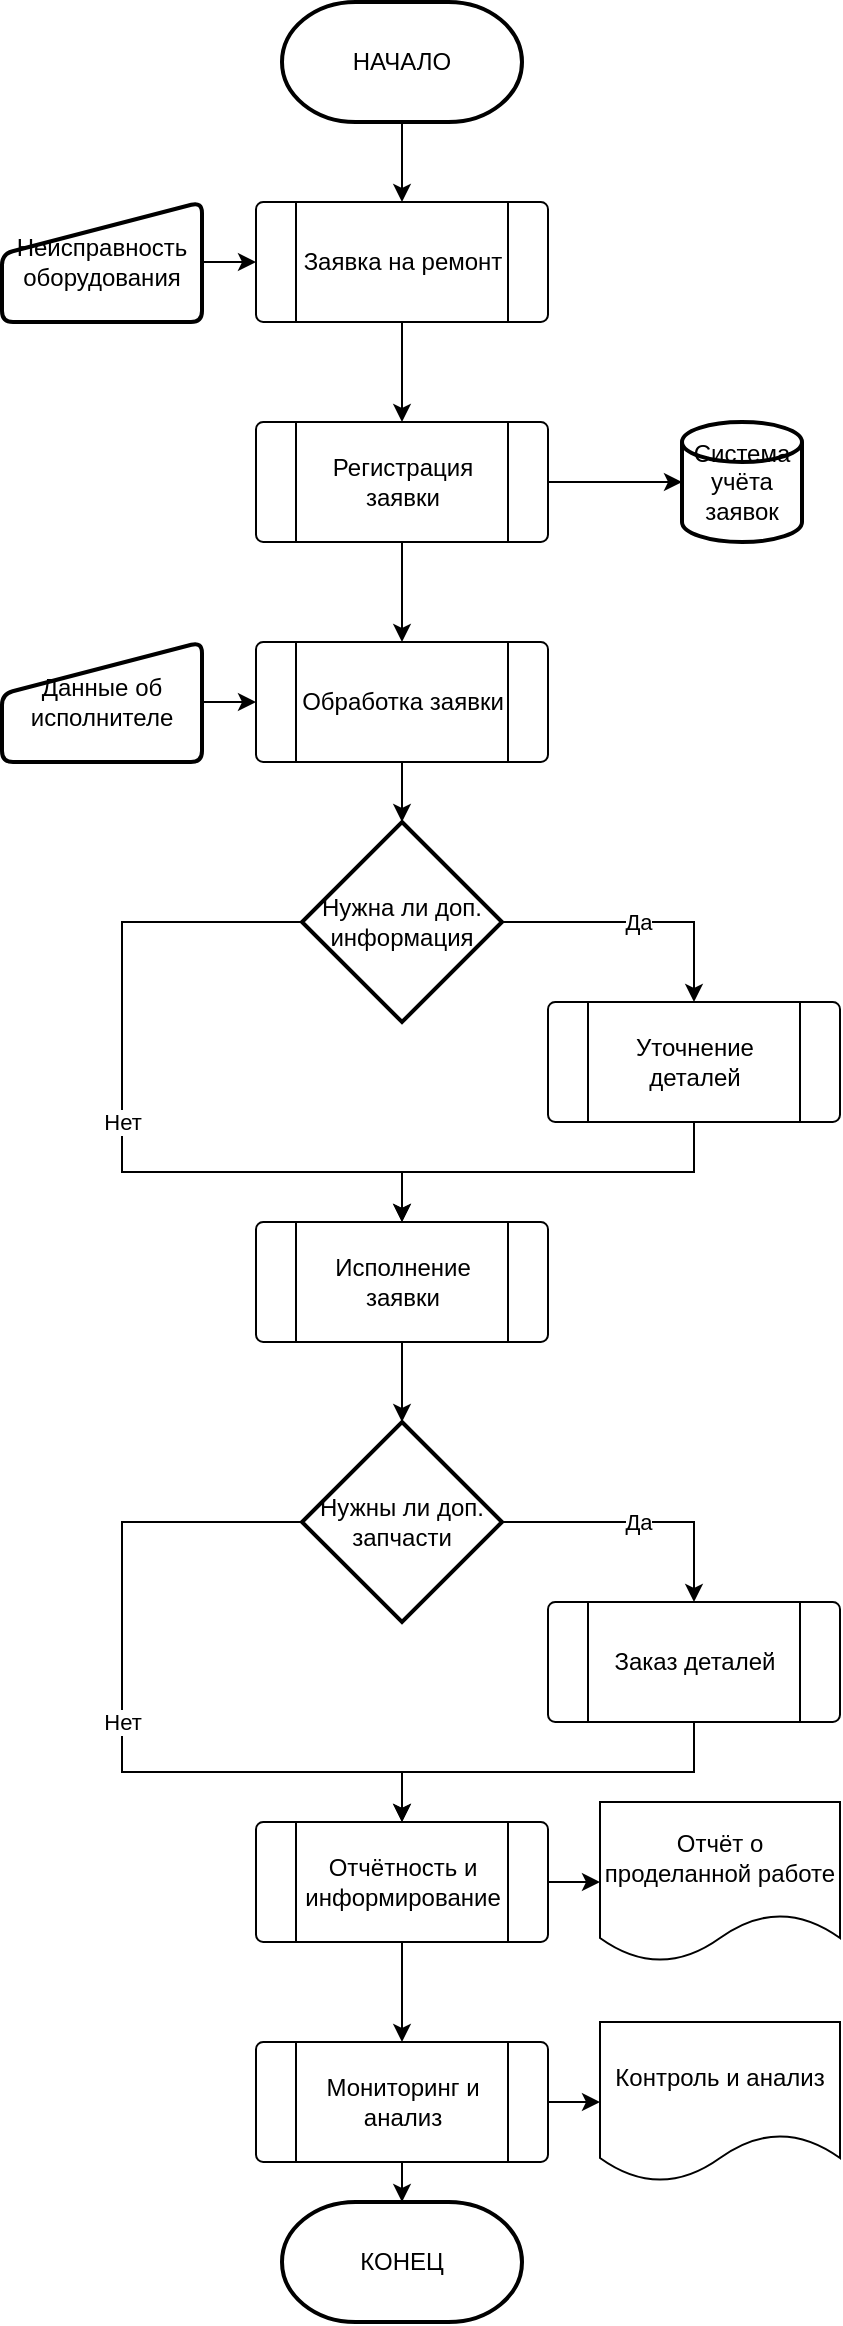 <mxfile version="24.7.12">
  <diagram name="Страница — 1" id="z2zp8tSmay-PPMMp7xWp">
    <mxGraphModel dx="1500" dy="1096" grid="1" gridSize="10" guides="1" tooltips="1" connect="1" arrows="1" fold="1" page="1" pageScale="1" pageWidth="827" pageHeight="1169" math="0" shadow="0">
      <root>
        <mxCell id="0" />
        <mxCell id="1" parent="0" />
        <mxCell id="pMbzNak7ciGRYGk5_XEA-6" style="edgeStyle=orthogonalEdgeStyle;rounded=0;orthogonalLoop=1;jettySize=auto;html=1;exitX=0.5;exitY=1;exitDx=0;exitDy=0;exitPerimeter=0;entryX=0.5;entryY=0;entryDx=0;entryDy=0;" edge="1" parent="1" source="mE65ukutE-l8m1F4Th3E-1" target="mE65ukutE-l8m1F4Th3E-2">
          <mxGeometry relative="1" as="geometry" />
        </mxCell>
        <mxCell id="mE65ukutE-l8m1F4Th3E-1" value="НАЧАЛО" style="strokeWidth=2;html=1;shape=mxgraph.flowchart.terminator;whiteSpace=wrap;" parent="1" vertex="1">
          <mxGeometry x="360" y="4" width="120" height="60" as="geometry" />
        </mxCell>
        <mxCell id="pMbzNak7ciGRYGk5_XEA-8" style="edgeStyle=orthogonalEdgeStyle;rounded=0;orthogonalLoop=1;jettySize=auto;html=1;exitX=0.5;exitY=1;exitDx=0;exitDy=0;entryX=0.5;entryY=0;entryDx=0;entryDy=0;" edge="1" parent="1" source="mE65ukutE-l8m1F4Th3E-2" target="pMbzNak7ciGRYGk5_XEA-3">
          <mxGeometry relative="1" as="geometry" />
        </mxCell>
        <mxCell id="mE65ukutE-l8m1F4Th3E-2" value="Заявка на ремонт" style="verticalLabelPosition=middle;verticalAlign=middle;html=1;shape=process;whiteSpace=wrap;rounded=1;size=0.14;arcSize=6;labelPosition=center;align=center;" parent="1" vertex="1">
          <mxGeometry x="347" y="104" width="146" height="60" as="geometry" />
        </mxCell>
        <mxCell id="pMbzNak7ciGRYGk5_XEA-9" style="edgeStyle=orthogonalEdgeStyle;rounded=0;orthogonalLoop=1;jettySize=auto;html=1;exitX=1;exitY=0.5;exitDx=0;exitDy=0;entryX=0;entryY=0.5;entryDx=0;entryDy=0;" edge="1" parent="1" source="mE65ukutE-l8m1F4Th3E-3" target="mE65ukutE-l8m1F4Th3E-2">
          <mxGeometry relative="1" as="geometry" />
        </mxCell>
        <mxCell id="mE65ukutE-l8m1F4Th3E-3" value="Неисправность оборудования" style="html=1;strokeWidth=2;shape=manualInput;whiteSpace=wrap;rounded=1;size=26;arcSize=11;" parent="1" vertex="1">
          <mxGeometry x="220" y="104" width="100" height="60" as="geometry" />
        </mxCell>
        <mxCell id="pMbzNak7ciGRYGk5_XEA-11" style="edgeStyle=orthogonalEdgeStyle;rounded=0;orthogonalLoop=1;jettySize=auto;html=1;exitX=0.5;exitY=1;exitDx=0;exitDy=0;" edge="1" parent="1" source="pMbzNak7ciGRYGk5_XEA-3" target="pMbzNak7ciGRYGk5_XEA-10">
          <mxGeometry relative="1" as="geometry" />
        </mxCell>
        <mxCell id="pMbzNak7ciGRYGk5_XEA-3" value="Регистрация заявки" style="verticalLabelPosition=middle;verticalAlign=middle;html=1;shape=process;whiteSpace=wrap;rounded=1;size=0.14;arcSize=6;labelPosition=center;align=center;" vertex="1" parent="1">
          <mxGeometry x="347" y="214" width="146" height="60" as="geometry" />
        </mxCell>
        <mxCell id="pMbzNak7ciGRYGk5_XEA-4" value="Система учёта заявок" style="strokeWidth=2;html=1;shape=mxgraph.flowchart.database;whiteSpace=wrap;" vertex="1" parent="1">
          <mxGeometry x="560" y="214" width="60" height="60" as="geometry" />
        </mxCell>
        <mxCell id="pMbzNak7ciGRYGk5_XEA-7" style="edgeStyle=orthogonalEdgeStyle;rounded=0;orthogonalLoop=1;jettySize=auto;html=1;exitX=1;exitY=0.5;exitDx=0;exitDy=0;entryX=0;entryY=0.5;entryDx=0;entryDy=0;entryPerimeter=0;" edge="1" parent="1" source="pMbzNak7ciGRYGk5_XEA-3" target="pMbzNak7ciGRYGk5_XEA-4">
          <mxGeometry relative="1" as="geometry" />
        </mxCell>
        <mxCell id="pMbzNak7ciGRYGk5_XEA-10" value="Обработка заявки" style="verticalLabelPosition=middle;verticalAlign=middle;html=1;shape=process;whiteSpace=wrap;rounded=1;size=0.14;arcSize=6;labelPosition=center;align=center;" vertex="1" parent="1">
          <mxGeometry x="347" y="324" width="146" height="60" as="geometry" />
        </mxCell>
        <mxCell id="pMbzNak7ciGRYGk5_XEA-13" style="edgeStyle=orthogonalEdgeStyle;rounded=0;orthogonalLoop=1;jettySize=auto;html=1;exitX=1;exitY=0.5;exitDx=0;exitDy=0;entryX=0;entryY=0.5;entryDx=0;entryDy=0;" edge="1" parent="1" source="pMbzNak7ciGRYGk5_XEA-12" target="pMbzNak7ciGRYGk5_XEA-10">
          <mxGeometry relative="1" as="geometry" />
        </mxCell>
        <mxCell id="pMbzNak7ciGRYGk5_XEA-12" value="Данные об исполнителе" style="html=1;strokeWidth=2;shape=manualInput;whiteSpace=wrap;rounded=1;size=26;arcSize=11;" vertex="1" parent="1">
          <mxGeometry x="220" y="324" width="100" height="60" as="geometry" />
        </mxCell>
        <mxCell id="pMbzNak7ciGRYGk5_XEA-17" value="Да" style="edgeStyle=orthogonalEdgeStyle;rounded=0;orthogonalLoop=1;jettySize=auto;html=1;exitX=1;exitY=0.5;exitDx=0;exitDy=0;exitPerimeter=0;entryX=0.5;entryY=0;entryDx=0;entryDy=0;" edge="1" parent="1" source="pMbzNak7ciGRYGk5_XEA-14" target="pMbzNak7ciGRYGk5_XEA-16">
          <mxGeometry relative="1" as="geometry" />
        </mxCell>
        <mxCell id="pMbzNak7ciGRYGk5_XEA-19" value="Нет" style="edgeStyle=orthogonalEdgeStyle;rounded=0;orthogonalLoop=1;jettySize=auto;html=1;exitX=0;exitY=0.5;exitDx=0;exitDy=0;exitPerimeter=0;entryX=0.5;entryY=0;entryDx=0;entryDy=0;" edge="1" parent="1" source="pMbzNak7ciGRYGk5_XEA-14" target="pMbzNak7ciGRYGk5_XEA-21">
          <mxGeometry relative="1" as="geometry">
            <mxPoint x="410" y="614" as="targetPoint" />
            <Array as="points">
              <mxPoint x="280" y="464" />
              <mxPoint x="280" y="589" />
              <mxPoint x="420" y="589" />
            </Array>
          </mxGeometry>
        </mxCell>
        <mxCell id="pMbzNak7ciGRYGk5_XEA-14" value="Нужна ли доп. информация" style="strokeWidth=2;html=1;shape=mxgraph.flowchart.decision;whiteSpace=wrap;" vertex="1" parent="1">
          <mxGeometry x="370" y="414" width="100" height="100" as="geometry" />
        </mxCell>
        <mxCell id="pMbzNak7ciGRYGk5_XEA-20" style="edgeStyle=orthogonalEdgeStyle;rounded=0;orthogonalLoop=1;jettySize=auto;html=1;exitX=0.5;exitY=1;exitDx=0;exitDy=0;entryX=0.5;entryY=0;entryDx=0;entryDy=0;" edge="1" parent="1" source="pMbzNak7ciGRYGk5_XEA-16" target="pMbzNak7ciGRYGk5_XEA-21">
          <mxGeometry relative="1" as="geometry">
            <mxPoint x="420" y="614" as="targetPoint" />
          </mxGeometry>
        </mxCell>
        <mxCell id="pMbzNak7ciGRYGk5_XEA-16" value="Уточнение деталей" style="verticalLabelPosition=middle;verticalAlign=middle;html=1;shape=process;whiteSpace=wrap;rounded=1;size=0.14;arcSize=6;labelPosition=center;align=center;" vertex="1" parent="1">
          <mxGeometry x="493" y="504" width="146" height="60" as="geometry" />
        </mxCell>
        <mxCell id="pMbzNak7ciGRYGk5_XEA-18" style="edgeStyle=orthogonalEdgeStyle;rounded=0;orthogonalLoop=1;jettySize=auto;html=1;exitX=0.5;exitY=1;exitDx=0;exitDy=0;entryX=0.5;entryY=0;entryDx=0;entryDy=0;entryPerimeter=0;" edge="1" parent="1" source="pMbzNak7ciGRYGk5_XEA-10" target="pMbzNak7ciGRYGk5_XEA-14">
          <mxGeometry relative="1" as="geometry" />
        </mxCell>
        <mxCell id="pMbzNak7ciGRYGk5_XEA-21" value="Исполнение заявки" style="verticalLabelPosition=middle;verticalAlign=middle;html=1;shape=process;whiteSpace=wrap;rounded=1;size=0.14;arcSize=6;labelPosition=center;align=center;" vertex="1" parent="1">
          <mxGeometry x="347" y="614" width="146" height="60" as="geometry" />
        </mxCell>
        <mxCell id="pMbzNak7ciGRYGk5_XEA-23" value="Да" style="edgeStyle=orthogonalEdgeStyle;rounded=0;orthogonalLoop=1;jettySize=auto;html=1;exitX=1;exitY=0.5;exitDx=0;exitDy=0;exitPerimeter=0;entryX=0.5;entryY=0;entryDx=0;entryDy=0;" edge="1" parent="1" source="pMbzNak7ciGRYGk5_XEA-25" target="pMbzNak7ciGRYGk5_XEA-27">
          <mxGeometry relative="1" as="geometry" />
        </mxCell>
        <mxCell id="pMbzNak7ciGRYGk5_XEA-24" value="Нет" style="edgeStyle=orthogonalEdgeStyle;rounded=0;orthogonalLoop=1;jettySize=auto;html=1;exitX=0;exitY=0.5;exitDx=0;exitDy=0;exitPerimeter=0;entryX=0.5;entryY=0;entryDx=0;entryDy=0;" edge="1" parent="1" source="pMbzNak7ciGRYGk5_XEA-25" target="pMbzNak7ciGRYGk5_XEA-28">
          <mxGeometry relative="1" as="geometry">
            <mxPoint x="410" y="914" as="targetPoint" />
            <Array as="points">
              <mxPoint x="280" y="764" />
              <mxPoint x="280" y="889" />
              <mxPoint x="420" y="889" />
            </Array>
          </mxGeometry>
        </mxCell>
        <mxCell id="pMbzNak7ciGRYGk5_XEA-25" value="Нужны ли доп. запчасти" style="strokeWidth=2;html=1;shape=mxgraph.flowchart.decision;whiteSpace=wrap;" vertex="1" parent="1">
          <mxGeometry x="370" y="714" width="100" height="100" as="geometry" />
        </mxCell>
        <mxCell id="pMbzNak7ciGRYGk5_XEA-26" style="edgeStyle=orthogonalEdgeStyle;rounded=0;orthogonalLoop=1;jettySize=auto;html=1;exitX=0.5;exitY=1;exitDx=0;exitDy=0;entryX=0.5;entryY=0;entryDx=0;entryDy=0;" edge="1" parent="1" source="pMbzNak7ciGRYGk5_XEA-27" target="pMbzNak7ciGRYGk5_XEA-28">
          <mxGeometry relative="1" as="geometry">
            <mxPoint x="420" y="914" as="targetPoint" />
          </mxGeometry>
        </mxCell>
        <mxCell id="pMbzNak7ciGRYGk5_XEA-27" value="Заказ деталей" style="verticalLabelPosition=middle;verticalAlign=middle;html=1;shape=process;whiteSpace=wrap;rounded=1;size=0.14;arcSize=6;labelPosition=center;align=center;" vertex="1" parent="1">
          <mxGeometry x="493" y="804" width="146" height="60" as="geometry" />
        </mxCell>
        <mxCell id="pMbzNak7ciGRYGk5_XEA-35" style="edgeStyle=orthogonalEdgeStyle;rounded=0;orthogonalLoop=1;jettySize=auto;html=1;exitX=0.5;exitY=1;exitDx=0;exitDy=0;entryX=0.5;entryY=0;entryDx=0;entryDy=0;" edge="1" parent="1" source="pMbzNak7ciGRYGk5_XEA-28" target="pMbzNak7ciGRYGk5_XEA-31">
          <mxGeometry relative="1" as="geometry" />
        </mxCell>
        <mxCell id="pMbzNak7ciGRYGk5_XEA-28" value="Отчётность и информирование" style="verticalLabelPosition=middle;verticalAlign=middle;html=1;shape=process;whiteSpace=wrap;rounded=1;size=0.14;arcSize=6;labelPosition=center;align=center;" vertex="1" parent="1">
          <mxGeometry x="347" y="914" width="146" height="60" as="geometry" />
        </mxCell>
        <mxCell id="pMbzNak7ciGRYGk5_XEA-29" style="edgeStyle=orthogonalEdgeStyle;rounded=0;orthogonalLoop=1;jettySize=auto;html=1;exitX=0.5;exitY=1;exitDx=0;exitDy=0;entryX=0.5;entryY=0;entryDx=0;entryDy=0;entryPerimeter=0;" edge="1" parent="1" source="pMbzNak7ciGRYGk5_XEA-21" target="pMbzNak7ciGRYGk5_XEA-25">
          <mxGeometry relative="1" as="geometry" />
        </mxCell>
        <mxCell id="pMbzNak7ciGRYGk5_XEA-30" value="Отчёт о проделанной работе" style="shape=document;whiteSpace=wrap;html=1;boundedLbl=1;" vertex="1" parent="1">
          <mxGeometry x="519" y="904" width="120" height="80" as="geometry" />
        </mxCell>
        <mxCell id="pMbzNak7ciGRYGk5_XEA-31" value="Мониторинг и анализ" style="verticalLabelPosition=middle;verticalAlign=middle;html=1;shape=process;whiteSpace=wrap;rounded=1;size=0.14;arcSize=6;labelPosition=center;align=center;" vertex="1" parent="1">
          <mxGeometry x="347" y="1024" width="146" height="60" as="geometry" />
        </mxCell>
        <mxCell id="pMbzNak7ciGRYGk5_XEA-32" value="Контроль и анализ" style="shape=document;whiteSpace=wrap;html=1;boundedLbl=1;" vertex="1" parent="1">
          <mxGeometry x="519" y="1014" width="120" height="80" as="geometry" />
        </mxCell>
        <mxCell id="pMbzNak7ciGRYGk5_XEA-33" style="edgeStyle=orthogonalEdgeStyle;rounded=0;orthogonalLoop=1;jettySize=auto;html=1;exitX=1;exitY=0.5;exitDx=0;exitDy=0;entryX=0;entryY=0.5;entryDx=0;entryDy=0;" edge="1" parent="1" source="pMbzNak7ciGRYGk5_XEA-28" target="pMbzNak7ciGRYGk5_XEA-30">
          <mxGeometry relative="1" as="geometry">
            <mxPoint x="536" y="945" as="targetPoint" />
          </mxGeometry>
        </mxCell>
        <mxCell id="pMbzNak7ciGRYGk5_XEA-34" style="edgeStyle=orthogonalEdgeStyle;rounded=0;orthogonalLoop=1;jettySize=auto;html=1;exitX=1;exitY=0.5;exitDx=0;exitDy=0;" edge="1" parent="1" source="pMbzNak7ciGRYGk5_XEA-31" target="pMbzNak7ciGRYGk5_XEA-32">
          <mxGeometry relative="1" as="geometry" />
        </mxCell>
        <mxCell id="pMbzNak7ciGRYGk5_XEA-36" value="КОНЕЦ" style="strokeWidth=2;html=1;shape=mxgraph.flowchart.terminator;whiteSpace=wrap;" vertex="1" parent="1">
          <mxGeometry x="360" y="1104" width="120" height="60" as="geometry" />
        </mxCell>
        <mxCell id="pMbzNak7ciGRYGk5_XEA-37" style="edgeStyle=orthogonalEdgeStyle;rounded=0;orthogonalLoop=1;jettySize=auto;html=1;exitX=0.5;exitY=1;exitDx=0;exitDy=0;entryX=0.5;entryY=0;entryDx=0;entryDy=0;entryPerimeter=0;" edge="1" parent="1" source="pMbzNak7ciGRYGk5_XEA-31" target="pMbzNak7ciGRYGk5_XEA-36">
          <mxGeometry relative="1" as="geometry" />
        </mxCell>
      </root>
    </mxGraphModel>
  </diagram>
</mxfile>
